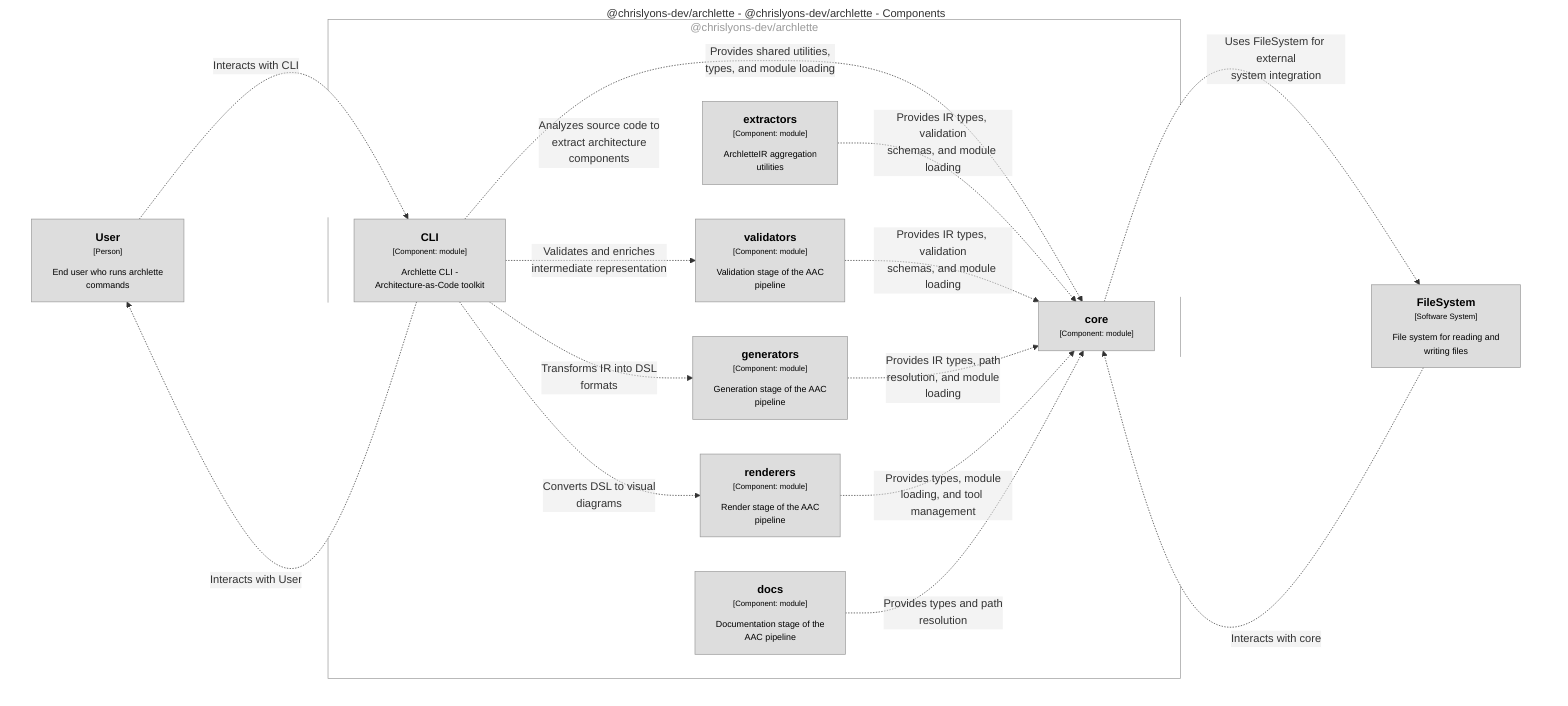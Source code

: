 graph TB
  linkStyle default fill:#ffffff

  subgraph diagram ["@chrislyons-dev/archlette - @chrislyons-dev/archlette - Components"]
    style diagram fill:#ffffff,stroke:#ffffff

    1["<div style='font-weight: bold'>User</div><div style='font-size: 70%; margin-top: 0px'>[Person]</div><div style='font-size: 80%; margin-top:10px'>End user who runs archlette<br />commands</div>"]
    style 1 fill:#dddddd,stroke:#9a9a9a,color:#000000
    2["<div style='font-weight: bold'>FileSystem</div><div style='font-size: 70%; margin-top: 0px'>[Software System]</div><div style='font-size: 80%; margin-top:10px'>File system for reading and<br />writing files</div>"]
    style 2 fill:#dddddd,stroke:#9a9a9a,color:#000000

    subgraph 4 ["@chrislyons-dev/archlette"]
      style 4 fill:#ffffff,stroke:#9a9a9a,color:#9a9a9a

      10["<div style='font-weight: bold'>docs</div><div style='font-size: 70%; margin-top: 0px'>[Component: module]</div><div style='font-size: 80%; margin-top:10px'>Documentation stage of the<br />AAC pipeline</div>"]
      style 10 fill:#dddddd,stroke:#9a9a9a,color:#000000
      11["<div style='font-weight: bold'>core</div><div style='font-size: 70%; margin-top: 0px'>[Component: module]</div>"]
      style 11 fill:#dddddd,stroke:#9a9a9a,color:#000000
      5["<div style='font-weight: bold'>CLI</div><div style='font-size: 70%; margin-top: 0px'>[Component: module]</div><div style='font-size: 80%; margin-top:10px'>Archlette CLI -<br />Architecture-as-Code toolkit</div>"]
      style 5 fill:#dddddd,stroke:#9a9a9a,color:#000000
      6["<div style='font-weight: bold'>extractors</div><div style='font-size: 70%; margin-top: 0px'>[Component: module]</div><div style='font-size: 80%; margin-top:10px'>ArchletteIR aggregation<br />utilities</div>"]
      style 6 fill:#dddddd,stroke:#9a9a9a,color:#000000
      7["<div style='font-weight: bold'>validators</div><div style='font-size: 70%; margin-top: 0px'>[Component: module]</div><div style='font-size: 80%; margin-top:10px'>Validation stage of the AAC<br />pipeline</div>"]
      style 7 fill:#dddddd,stroke:#9a9a9a,color:#000000
      8["<div style='font-weight: bold'>generators</div><div style='font-size: 70%; margin-top: 0px'>[Component: module]</div><div style='font-size: 80%; margin-top:10px'>Generation stage of the AAC<br />pipeline</div>"]
      style 8 fill:#dddddd,stroke:#9a9a9a,color:#000000
      9["<div style='font-weight: bold'>renderers</div><div style='font-size: 70%; margin-top: 0px'>[Component: module]</div><div style='font-size: 80%; margin-top:10px'>Render stage of the AAC<br />pipeline</div>"]
      style 9 fill:#dddddd,stroke:#9a9a9a,color:#000000
    end

    5-. "<div>Analyzes source code to<br />extract architecture<br />components</div><div style='font-size: 70%'></div>" .->6
    5-. "<div>Validates and enriches<br />intermediate representation</div><div style='font-size: 70%'></div>" .->7
    5-. "<div>Transforms IR into DSL<br />formats</div><div style='font-size: 70%'></div>" .->8
    5-. "<div>Converts DSL to visual<br />diagrams</div><div style='font-size: 70%'></div>" .->9
    5-. "<div>Provides shared utilities,<br />types, and module loading</div><div style='font-size: 70%'></div>" .->11
    6-. "<div>Provides IR types, validation<br />schemas, and module loading</div><div style='font-size: 70%'></div>" .->11
    7-. "<div>Provides IR types, validation<br />schemas, and module loading</div><div style='font-size: 70%'></div>" .->11
    8-. "<div>Provides IR types, path<br />resolution, and module<br />loading</div><div style='font-size: 70%'></div>" .->11
    9-. "<div>Provides types, module<br />loading, and tool management</div><div style='font-size: 70%'></div>" .->11
    10-. "<div>Provides types and path<br />resolution</div><div style='font-size: 70%'></div>" .->11
    1-. "<div>Interacts with CLI</div><div style='font-size: 70%'></div>" .->5
    2-. "<div>Interacts with core</div><div style='font-size: 70%'></div>" .->11
    5-. "<div>Interacts with User</div><div style='font-size: 70%'></div>" .->1
    11-. "<div>Uses FileSystem for external<br />system integration</div><div style='font-size: 70%'></div>" .->2
  end